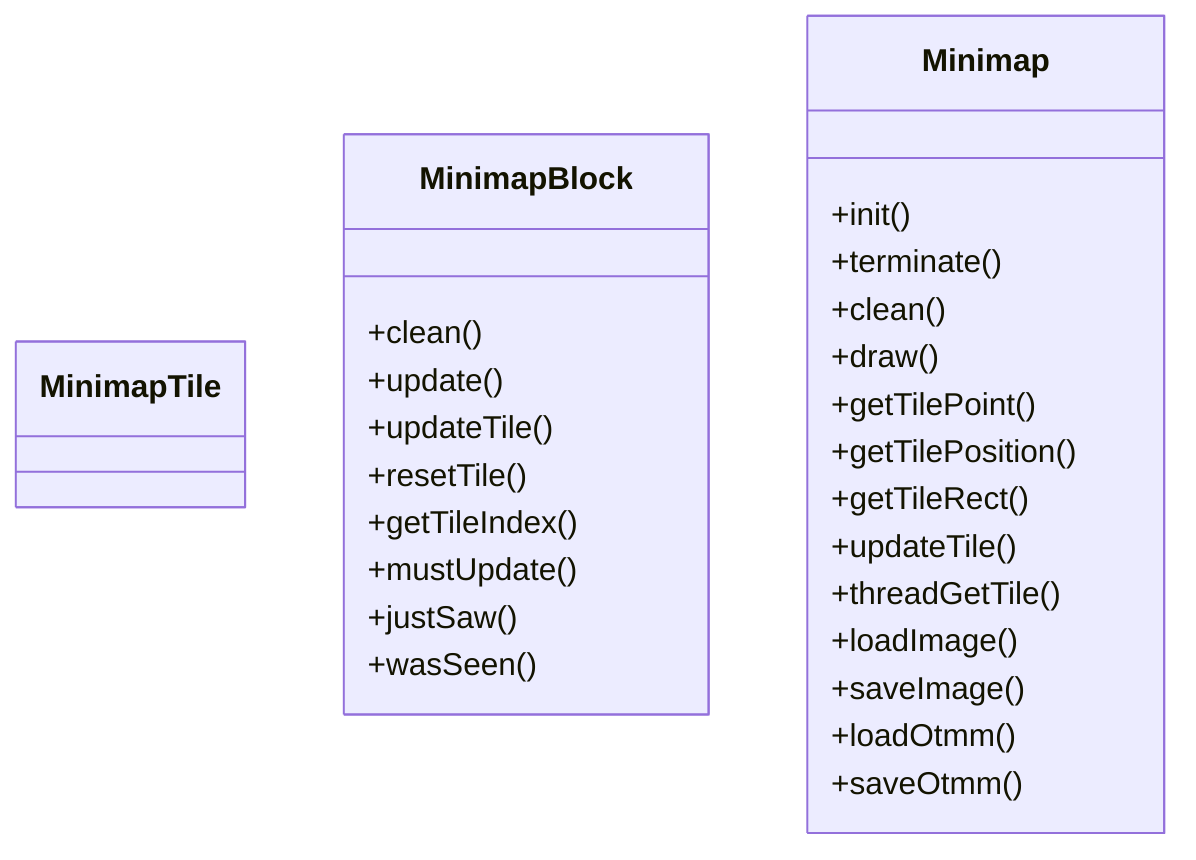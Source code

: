 classDiagram
    class MinimapTile {
    }
    class MinimapBlock {
        +clean()
        +update()
        +updateTile()
        +resetTile()
        +getTileIndex()
        +mustUpdate()
        +justSaw()
        +wasSeen()
    }
    class Minimap {
        +init()
        +terminate()
        +clean()
        +draw()
        +getTilePoint()
        +getTilePosition()
        +getTileRect()
        +updateTile()
        +threadGetTile()
        +loadImage()
        +saveImage()
        +loadOtmm()
        +saveOtmm()
    }
